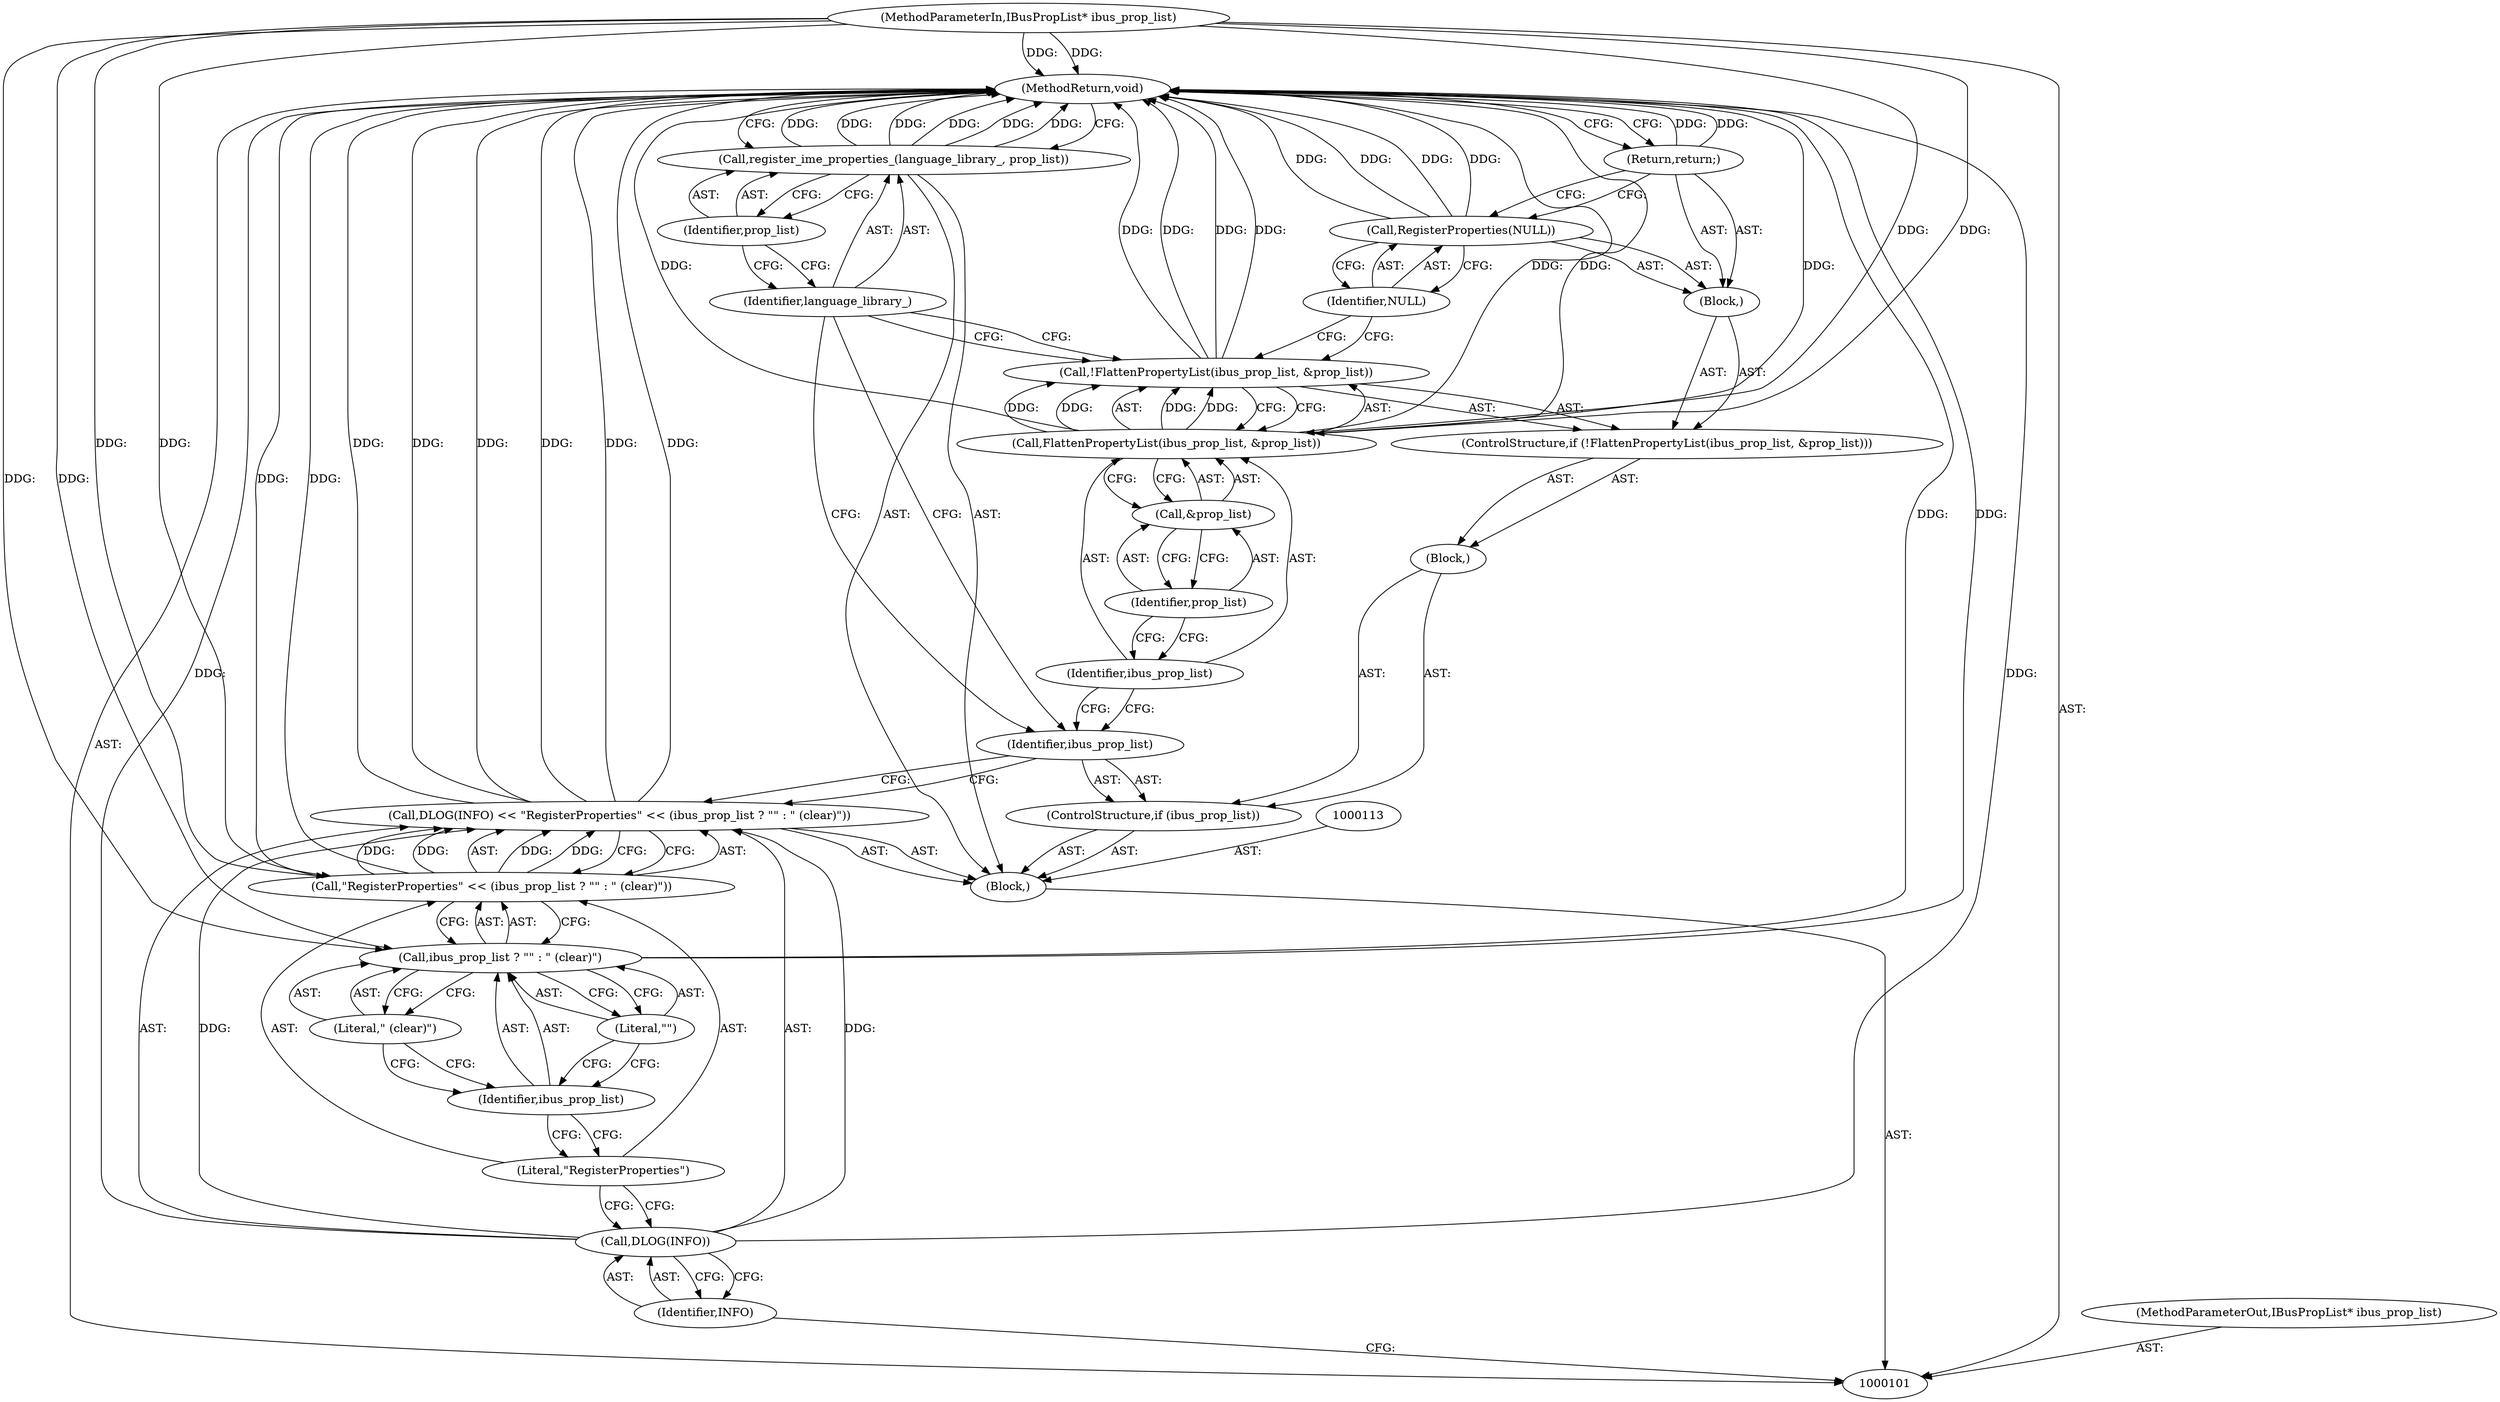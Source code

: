 digraph "1_Chrome_dc7b094a338c6c521f918f478e993f0f74bbea0d_68" {
"1000130" [label="(MethodReturn,void)"];
"1000102" [label="(MethodParameterIn,IBusPropList* ibus_prop_list)"];
"1000170" [label="(MethodParameterOut,IBusPropList* ibus_prop_list)"];
"1000103" [label="(Block,)"];
"1000128" [label="(Identifier,language_library_)"];
"1000127" [label="(Call,register_ime_properties_(language_library_, prop_list))"];
"1000129" [label="(Identifier,prop_list)"];
"1000107" [label="(Call,\"RegisterProperties\" << (ibus_prop_list ? \"\" : \" (clear)\"))"];
"1000108" [label="(Literal,\"RegisterProperties\")"];
"1000104" [label="(Call,DLOG(INFO) << \"RegisterProperties\" << (ibus_prop_list ? \"\" : \" (clear)\"))"];
"1000105" [label="(Call,DLOG(INFO))"];
"1000109" [label="(Call,ibus_prop_list ? \"\" : \" (clear)\")"];
"1000110" [label="(Identifier,ibus_prop_list)"];
"1000111" [label="(Literal,\"\")"];
"1000112" [label="(Literal,\" (clear)\")"];
"1000106" [label="(Identifier,INFO)"];
"1000116" [label="(Block,)"];
"1000114" [label="(ControlStructure,if (ibus_prop_list))"];
"1000115" [label="(Identifier,ibus_prop_list)"];
"1000118" [label="(Call,!FlattenPropertyList(ibus_prop_list, &prop_list))"];
"1000119" [label="(Call,FlattenPropertyList(ibus_prop_list, &prop_list))"];
"1000120" [label="(Identifier,ibus_prop_list)"];
"1000121" [label="(Call,&prop_list)"];
"1000122" [label="(Identifier,prop_list)"];
"1000123" [label="(Block,)"];
"1000117" [label="(ControlStructure,if (!FlattenPropertyList(ibus_prop_list, &prop_list)))"];
"1000125" [label="(Identifier,NULL)"];
"1000124" [label="(Call,RegisterProperties(NULL))"];
"1000126" [label="(Return,return;)"];
"1000130" -> "1000101"  [label="AST: "];
"1000130" -> "1000126"  [label="CFG: "];
"1000130" -> "1000127"  [label="CFG: "];
"1000126" -> "1000130"  [label="DDG: "];
"1000124" -> "1000130"  [label="DDG: "];
"1000124" -> "1000130"  [label="DDG: "];
"1000104" -> "1000130"  [label="DDG: "];
"1000104" -> "1000130"  [label="DDG: "];
"1000104" -> "1000130"  [label="DDG: "];
"1000127" -> "1000130"  [label="DDG: "];
"1000127" -> "1000130"  [label="DDG: "];
"1000127" -> "1000130"  [label="DDG: "];
"1000119" -> "1000130"  [label="DDG: "];
"1000119" -> "1000130"  [label="DDG: "];
"1000118" -> "1000130"  [label="DDG: "];
"1000118" -> "1000130"  [label="DDG: "];
"1000102" -> "1000130"  [label="DDG: "];
"1000109" -> "1000130"  [label="DDG: "];
"1000105" -> "1000130"  [label="DDG: "];
"1000107" -> "1000130"  [label="DDG: "];
"1000102" -> "1000101"  [label="AST: "];
"1000102" -> "1000130"  [label="DDG: "];
"1000102" -> "1000107"  [label="DDG: "];
"1000102" -> "1000109"  [label="DDG: "];
"1000102" -> "1000119"  [label="DDG: "];
"1000170" -> "1000101"  [label="AST: "];
"1000103" -> "1000101"  [label="AST: "];
"1000104" -> "1000103"  [label="AST: "];
"1000113" -> "1000103"  [label="AST: "];
"1000114" -> "1000103"  [label="AST: "];
"1000127" -> "1000103"  [label="AST: "];
"1000128" -> "1000127"  [label="AST: "];
"1000128" -> "1000118"  [label="CFG: "];
"1000128" -> "1000115"  [label="CFG: "];
"1000129" -> "1000128"  [label="CFG: "];
"1000127" -> "1000103"  [label="AST: "];
"1000127" -> "1000129"  [label="CFG: "];
"1000128" -> "1000127"  [label="AST: "];
"1000129" -> "1000127"  [label="AST: "];
"1000130" -> "1000127"  [label="CFG: "];
"1000127" -> "1000130"  [label="DDG: "];
"1000127" -> "1000130"  [label="DDG: "];
"1000127" -> "1000130"  [label="DDG: "];
"1000129" -> "1000127"  [label="AST: "];
"1000129" -> "1000128"  [label="CFG: "];
"1000127" -> "1000129"  [label="CFG: "];
"1000107" -> "1000104"  [label="AST: "];
"1000107" -> "1000109"  [label="CFG: "];
"1000108" -> "1000107"  [label="AST: "];
"1000109" -> "1000107"  [label="AST: "];
"1000104" -> "1000107"  [label="CFG: "];
"1000107" -> "1000130"  [label="DDG: "];
"1000107" -> "1000104"  [label="DDG: "];
"1000107" -> "1000104"  [label="DDG: "];
"1000102" -> "1000107"  [label="DDG: "];
"1000108" -> "1000107"  [label="AST: "];
"1000108" -> "1000105"  [label="CFG: "];
"1000110" -> "1000108"  [label="CFG: "];
"1000104" -> "1000103"  [label="AST: "];
"1000104" -> "1000107"  [label="CFG: "];
"1000105" -> "1000104"  [label="AST: "];
"1000107" -> "1000104"  [label="AST: "];
"1000115" -> "1000104"  [label="CFG: "];
"1000104" -> "1000130"  [label="DDG: "];
"1000104" -> "1000130"  [label="DDG: "];
"1000104" -> "1000130"  [label="DDG: "];
"1000105" -> "1000104"  [label="DDG: "];
"1000107" -> "1000104"  [label="DDG: "];
"1000107" -> "1000104"  [label="DDG: "];
"1000105" -> "1000104"  [label="AST: "];
"1000105" -> "1000106"  [label="CFG: "];
"1000106" -> "1000105"  [label="AST: "];
"1000108" -> "1000105"  [label="CFG: "];
"1000105" -> "1000130"  [label="DDG: "];
"1000105" -> "1000104"  [label="DDG: "];
"1000109" -> "1000107"  [label="AST: "];
"1000109" -> "1000111"  [label="CFG: "];
"1000109" -> "1000112"  [label="CFG: "];
"1000110" -> "1000109"  [label="AST: "];
"1000111" -> "1000109"  [label="AST: "];
"1000112" -> "1000109"  [label="AST: "];
"1000107" -> "1000109"  [label="CFG: "];
"1000109" -> "1000130"  [label="DDG: "];
"1000102" -> "1000109"  [label="DDG: "];
"1000110" -> "1000109"  [label="AST: "];
"1000110" -> "1000108"  [label="CFG: "];
"1000111" -> "1000110"  [label="CFG: "];
"1000112" -> "1000110"  [label="CFG: "];
"1000111" -> "1000109"  [label="AST: "];
"1000111" -> "1000110"  [label="CFG: "];
"1000109" -> "1000111"  [label="CFG: "];
"1000112" -> "1000109"  [label="AST: "];
"1000112" -> "1000110"  [label="CFG: "];
"1000109" -> "1000112"  [label="CFG: "];
"1000106" -> "1000105"  [label="AST: "];
"1000106" -> "1000101"  [label="CFG: "];
"1000105" -> "1000106"  [label="CFG: "];
"1000116" -> "1000114"  [label="AST: "];
"1000117" -> "1000116"  [label="AST: "];
"1000114" -> "1000103"  [label="AST: "];
"1000115" -> "1000114"  [label="AST: "];
"1000116" -> "1000114"  [label="AST: "];
"1000115" -> "1000114"  [label="AST: "];
"1000115" -> "1000104"  [label="CFG: "];
"1000120" -> "1000115"  [label="CFG: "];
"1000128" -> "1000115"  [label="CFG: "];
"1000118" -> "1000117"  [label="AST: "];
"1000118" -> "1000119"  [label="CFG: "];
"1000119" -> "1000118"  [label="AST: "];
"1000125" -> "1000118"  [label="CFG: "];
"1000128" -> "1000118"  [label="CFG: "];
"1000118" -> "1000130"  [label="DDG: "];
"1000118" -> "1000130"  [label="DDG: "];
"1000119" -> "1000118"  [label="DDG: "];
"1000119" -> "1000118"  [label="DDG: "];
"1000119" -> "1000118"  [label="AST: "];
"1000119" -> "1000121"  [label="CFG: "];
"1000120" -> "1000119"  [label="AST: "];
"1000121" -> "1000119"  [label="AST: "];
"1000118" -> "1000119"  [label="CFG: "];
"1000119" -> "1000130"  [label="DDG: "];
"1000119" -> "1000130"  [label="DDG: "];
"1000119" -> "1000118"  [label="DDG: "];
"1000119" -> "1000118"  [label="DDG: "];
"1000102" -> "1000119"  [label="DDG: "];
"1000120" -> "1000119"  [label="AST: "];
"1000120" -> "1000115"  [label="CFG: "];
"1000122" -> "1000120"  [label="CFG: "];
"1000121" -> "1000119"  [label="AST: "];
"1000121" -> "1000122"  [label="CFG: "];
"1000122" -> "1000121"  [label="AST: "];
"1000119" -> "1000121"  [label="CFG: "];
"1000122" -> "1000121"  [label="AST: "];
"1000122" -> "1000120"  [label="CFG: "];
"1000121" -> "1000122"  [label="CFG: "];
"1000123" -> "1000117"  [label="AST: "];
"1000124" -> "1000123"  [label="AST: "];
"1000126" -> "1000123"  [label="AST: "];
"1000117" -> "1000116"  [label="AST: "];
"1000118" -> "1000117"  [label="AST: "];
"1000123" -> "1000117"  [label="AST: "];
"1000125" -> "1000124"  [label="AST: "];
"1000125" -> "1000118"  [label="CFG: "];
"1000124" -> "1000125"  [label="CFG: "];
"1000124" -> "1000123"  [label="AST: "];
"1000124" -> "1000125"  [label="CFG: "];
"1000125" -> "1000124"  [label="AST: "];
"1000126" -> "1000124"  [label="CFG: "];
"1000124" -> "1000130"  [label="DDG: "];
"1000124" -> "1000130"  [label="DDG: "];
"1000126" -> "1000123"  [label="AST: "];
"1000126" -> "1000124"  [label="CFG: "];
"1000130" -> "1000126"  [label="CFG: "];
"1000126" -> "1000130"  [label="DDG: "];
}
